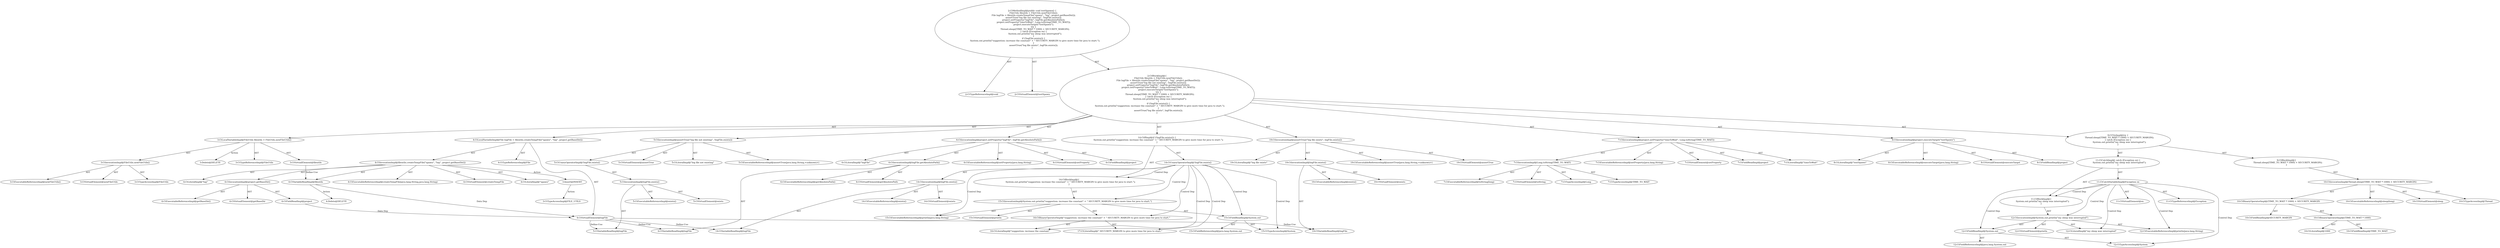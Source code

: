 digraph "testSpawn#?" {
0 [label="2:CtTypeReferenceImpl@void" shape=ellipse]
1 [label="2:CtVirtualElement@testSpawn" shape=ellipse]
2 [label="3:CtTypeReferenceImpl@FileUtils" shape=ellipse]
3 [label="3:CtExecutableReferenceImpl@newFileUtils()" shape=ellipse]
4 [label="3:CtVirtualElement@newFileUtils" shape=ellipse]
5 [label="3:CtTypeAccessImpl@FileUtils" shape=ellipse]
6 [label="3:CtInvocationImpl@FileUtils.newFileUtils()" shape=ellipse]
7 [label="3:CtVirtualElement@fileutils" shape=ellipse]
8 [label="3:CtLocalVariableImpl@FileUtils fileutils = FileUtils.newFileUtils()" shape=ellipse]
9 [label="4:CtTypeReferenceImpl@File" shape=ellipse]
10 [label="4:CtExecutableReferenceImpl@createTempFile(java.lang.String,java.lang.String)" shape=ellipse]
11 [label="4:CtVirtualElement@createTempFile" shape=ellipse]
12 [label="4:CtVariableReadImpl@fileutils" shape=ellipse]
13 [label="4:CtLiteralImpl@\"spawn\"" shape=ellipse]
14 [label="4:CtLiteralImpl@\"log\"" shape=ellipse]
15 [label="4:CtExecutableReferenceImpl@getBaseDir()" shape=ellipse]
16 [label="4:CtVirtualElement@getBaseDir" shape=ellipse]
17 [label="4:CtFieldReadImpl@project" shape=ellipse]
18 [label="4:CtInvocationImpl@project.getBaseDir()" shape=ellipse]
19 [label="4:CtInvocationImpl@fileutils.createTempFile(\"spawn\", \"log\", project.getBaseDir())" shape=ellipse]
20 [label="4:CtVirtualElement@logFile" shape=ellipse]
21 [label="4:CtLocalVariableImpl@File logFile = fileutils.createTempFile(\"spawn\", \"log\", project.getBaseDir())" shape=ellipse]
22 [label="5:CtExecutableReferenceImpl@assertTrue(java.lang.String,<unknown>)" shape=ellipse]
23 [label="5:CtVirtualElement@assertTrue" shape=ellipse]
24 [label="5:CtLiteralImpl@\"log file not existing\"" shape=ellipse]
25 [label="5:CtExecutableReferenceImpl@exists()" shape=ellipse]
26 [label="5:CtVirtualElement@exists" shape=ellipse]
27 [label="5:CtVariableReadImpl@logFile" shape=ellipse]
28 [label="5:CtInvocationImpl@logFile.exists()" shape=ellipse]
29 [label="5:CtUnaryOperatorImpl@!logFile.exists()" shape=ellipse]
30 [label="5:CtInvocationImpl@assertTrue(\"log file not existing\", !logFile.exists())" shape=ellipse]
31 [label="6:CtExecutableReferenceImpl@setProperty(java.lang.String)" shape=ellipse]
32 [label="6:CtVirtualElement@setProperty" shape=ellipse]
33 [label="6:CtFieldReadImpl@project" shape=ellipse]
34 [label="6:CtLiteralImpl@\"logFile\"" shape=ellipse]
35 [label="6:CtExecutableReferenceImpl@getAbsolutePath()" shape=ellipse]
36 [label="6:CtVirtualElement@getAbsolutePath" shape=ellipse]
37 [label="6:CtVariableReadImpl@logFile" shape=ellipse]
38 [label="6:CtInvocationImpl@logFile.getAbsolutePath()" shape=ellipse]
39 [label="6:CtInvocationImpl@project.setProperty(\"logFile\", logFile.getAbsolutePath())" shape=ellipse]
40 [label="7:CtExecutableReferenceImpl@setProperty(java.lang.String)" shape=ellipse]
41 [label="7:CtVirtualElement@setProperty" shape=ellipse]
42 [label="7:CtFieldReadImpl@project" shape=ellipse]
43 [label="7:CtLiteralImpl@\"timeToWait\"" shape=ellipse]
44 [label="7:CtExecutableReferenceImpl@toString(long)" shape=ellipse]
45 [label="7:CtVirtualElement@toString" shape=ellipse]
46 [label="7:CtTypeAccessImpl@Long" shape=ellipse]
47 [label="7:CtTypeAccessImpl@TIME_TO_WAIT" shape=ellipse]
48 [label="7:CtInvocationImpl@Long.toString(TIME_TO_WAIT)" shape=ellipse]
49 [label="7:CtInvocationImpl@project.setProperty(\"timeToWait\", Long.toString(TIME_TO_WAIT))" shape=ellipse]
50 [label="8:CtExecutableReferenceImpl@executeTarget(java.lang.String)" shape=ellipse]
51 [label="8:CtVirtualElement@executeTarget" shape=ellipse]
52 [label="8:CtFieldReadImpl@project" shape=ellipse]
53 [label="8:CtLiteralImpl@\"testSpawn\"" shape=ellipse]
54 [label="8:CtInvocationImpl@project.executeTarget(\"testSpawn\")" shape=ellipse]
55 [label="10:CtExecutableReferenceImpl@sleep(long)" shape=ellipse]
56 [label="10:CtVirtualElement@sleep" shape=ellipse]
57 [label="10:CtTypeAccessImpl@Thread" shape=ellipse]
58 [label="10:CtFieldReadImpl@TIME_TO_WAIT" shape=ellipse]
59 [label="10:CtLiteralImpl@1000" shape=ellipse]
60 [label="10:CtBinaryOperatorImpl@(TIME_TO_WAIT * 1000)" shape=ellipse]
61 [label="10:CtFieldReadImpl@SECURITY_MARGIN" shape=ellipse]
62 [label="10:CtBinaryOperatorImpl@(TIME_TO_WAIT * 1000) + SECURITY_MARGIN" shape=ellipse]
63 [label="10:CtInvocationImpl@Thread.sleep((TIME_TO_WAIT * 1000) + SECURITY_MARGIN)" shape=ellipse]
64 [label="9:CtBlockImpl@\{
    Thread.sleep((TIME_TO_WAIT * 1000) + SECURITY_MARGIN);
\}" shape=ellipse]
65 [label="11:CtVirtualElement@ex" shape=ellipse]
66 [label="11:CtTypeReferenceImpl@Exception" shape=ellipse]
67 [label="11:CtCatchVariableImpl@Exception ex" shape=ellipse]
68 [label="12:CtExecutableReferenceImpl@println(java.lang.String)" shape=ellipse]
69 [label="12:CtVirtualElement@println" shape=ellipse]
70 [label="12:CtTypeAccessImpl@System" shape=ellipse]
71 [label="12:CtFieldReadImpl@System.out" shape=ellipse]
72 [label="12:CtFieldReferenceImpl@java.lang.System.out" shape=ellipse]
73 [label="12:CtLiteralImpl@\"my sleep was interrupted\"" shape=ellipse]
74 [label="12:CtInvocationImpl@System.out.println(\"my sleep was interrupted\")" shape=ellipse]
75 [label="11:CtBlockImpl@\{
    System.out.println(\"my sleep was interrupted\");
\}" shape=ellipse]
76 [label="11:CtCatchImpl@ catch (Exception ex) \{
    System.out.println(\"my sleep was interrupted\");
\}" shape=ellipse]
77 [label="9:CtTryImpl@try \{
    Thread.sleep((TIME_TO_WAIT * 1000) + SECURITY_MARGIN);
\} catch (Exception ex) \{
    System.out.println(\"my sleep was interrupted\");
\}" shape=ellipse]
78 [label="14:CtExecutableReferenceImpl@exists()" shape=ellipse]
79 [label="14:CtVirtualElement@exists" shape=ellipse]
80 [label="14:CtVariableReadImpl@logFile" shape=ellipse]
81 [label="14:CtInvocationImpl@logFile.exists()" shape=ellipse]
82 [label="14:CtUnaryOperatorImpl@!logFile.exists()" shape=ellipse]
83 [label="15:CtExecutableReferenceImpl@println(java.lang.String)" shape=ellipse]
84 [label="15:CtVirtualElement@println" shape=ellipse]
85 [label="15:CtTypeAccessImpl@System" shape=ellipse]
86 [label="15:CtFieldReadImpl@System.out" shape=ellipse]
87 [label="15:CtFieldReferenceImpl@java.lang.System.out" shape=ellipse]
88 [label="16:CtLiteralImpl@\"suggestion: increase the constant\"" shape=ellipse]
89 [label="17:CtLiteralImpl@\" SECURITY_MARGIN to give more time for java to start.\"" shape=ellipse]
90 [label="16:CtBinaryOperatorImpl@\"suggestion: increase the constant\" + \" SECURITY_MARGIN to give more time for java to start.\"" shape=ellipse]
91 [label="15:CtInvocationImpl@System.out.println(\"suggestion: increase the constant\" + \" SECURITY_MARGIN to give more time for java to start.\")" shape=ellipse]
92 [label="14:CtBlockImpl@\{
    System.out.println(\"suggestion: increase the constant\" + \" SECURITY_MARGIN to give more time for java to start.\");
\}" shape=ellipse]
93 [label="14:CtIfImpl@if (!logFile.exists()) \{
    System.out.println(\"suggestion: increase the constant\" + \" SECURITY_MARGIN to give more time for java to start.\");
\}" shape=ellipse]
94 [label="19:CtExecutableReferenceImpl@assertTrue(java.lang.String,<unknown>)" shape=ellipse]
95 [label="19:CtVirtualElement@assertTrue" shape=ellipse]
96 [label="19:CtLiteralImpl@\"log file exists\"" shape=ellipse]
97 [label="19:CtExecutableReferenceImpl@exists()" shape=ellipse]
98 [label="19:CtVirtualElement@exists" shape=ellipse]
99 [label="19:CtVariableReadImpl@logFile" shape=ellipse]
100 [label="19:CtInvocationImpl@logFile.exists()" shape=ellipse]
101 [label="19:CtInvocationImpl@assertTrue(\"log file exists\", logFile.exists())" shape=ellipse]
102 [label="2:CtBlockImpl@\{
    FileUtils fileutils = FileUtils.newFileUtils();
    File logFile = fileutils.createTempFile(\"spawn\", \"log\", project.getBaseDir());
    assertTrue(\"log file not existing\", !logFile.exists());
    project.setProperty(\"logFile\", logFile.getAbsolutePath());
    project.setProperty(\"timeToWait\", Long.toString(TIME_TO_WAIT));
    project.executeTarget(\"testSpawn\");
    try \{
        Thread.sleep((TIME_TO_WAIT * 1000) + SECURITY_MARGIN);
    \} catch (Exception ex) \{
        System.out.println(\"my sleep was interrupted\");
    \}
    if (!logFile.exists()) \{
        System.out.println(\"suggestion: increase the constant\" + \" SECURITY_MARGIN to give more time for java to start.\");
    \}
    assertTrue(\"log file exists\", logFile.exists());
\}" shape=ellipse]
103 [label="2:CtMethodImpl@public void testSpawn() \{
    FileUtils fileutils = FileUtils.newFileUtils();
    File logFile = fileutils.createTempFile(\"spawn\", \"log\", project.getBaseDir());
    assertTrue(\"log file not existing\", !logFile.exists());
    project.setProperty(\"logFile\", logFile.getAbsolutePath());
    project.setProperty(\"timeToWait\", Long.toString(TIME_TO_WAIT));
    project.executeTarget(\"testSpawn\");
    try \{
        Thread.sleep((TIME_TO_WAIT * 1000) + SECURITY_MARGIN);
    \} catch (Exception ex) \{
        System.out.println(\"my sleep was interrupted\");
    \}
    if (!logFile.exists()) \{
        System.out.println(\"suggestion: increase the constant\" + \" SECURITY_MARGIN to give more time for java to start.\");
    \}
    assertTrue(\"log file exists\", logFile.exists());
\}" shape=ellipse]
104 [label="3:Delete@DELETE" shape=ellipse]
105 [label="4:Delete@DELETE" shape=ellipse]
106 [label="3:Insert@INSERT" shape=ellipse]
107 [label="3:CtTypeAccessImpl@FILE_UTILS" shape=ellipse]
6 -> 4 [label="AST"];
6 -> 5 [label="AST"];
6 -> 3 [label="AST"];
7 -> 12 [label="Define-Use"];
8 -> 7 [label="AST"];
8 -> 2 [label="AST"];
8 -> 6 [label="AST"];
8 -> 104 [label="Action"];
12 -> 20 [label="Data Dep"];
12 -> 105 [label="Action"];
17 -> 20 [label="Data Dep"];
18 -> 16 [label="AST"];
18 -> 17 [label="AST"];
18 -> 15 [label="AST"];
19 -> 11 [label="AST"];
19 -> 12 [label="AST"];
19 -> 10 [label="AST"];
19 -> 13 [label="AST"];
19 -> 14 [label="AST"];
19 -> 18 [label="AST"];
19 -> 106 [label="Action"];
20 -> 27 [label="Define-Use"];
20 -> 37 [label="Define-Use"];
20 -> 80 [label="Define-Use"];
20 -> 99 [label="Define-Use"];
21 -> 20 [label="AST"];
21 -> 9 [label="AST"];
21 -> 19 [label="AST"];
28 -> 26 [label="AST"];
28 -> 27 [label="AST"];
28 -> 25 [label="AST"];
29 -> 28 [label="AST"];
30 -> 23 [label="AST"];
30 -> 22 [label="AST"];
30 -> 24 [label="AST"];
30 -> 29 [label="AST"];
38 -> 36 [label="AST"];
38 -> 37 [label="AST"];
38 -> 35 [label="AST"];
39 -> 32 [label="AST"];
39 -> 33 [label="AST"];
39 -> 31 [label="AST"];
39 -> 34 [label="AST"];
39 -> 38 [label="AST"];
48 -> 45 [label="AST"];
48 -> 46 [label="AST"];
48 -> 44 [label="AST"];
48 -> 47 [label="AST"];
49 -> 41 [label="AST"];
49 -> 42 [label="AST"];
49 -> 40 [label="AST"];
49 -> 43 [label="AST"];
49 -> 48 [label="AST"];
54 -> 51 [label="AST"];
54 -> 52 [label="AST"];
54 -> 50 [label="AST"];
54 -> 53 [label="AST"];
60 -> 58 [label="AST"];
60 -> 59 [label="AST"];
62 -> 60 [label="AST"];
62 -> 61 [label="AST"];
63 -> 56 [label="AST"];
63 -> 57 [label="AST"];
63 -> 55 [label="AST"];
63 -> 62 [label="AST"];
64 -> 63 [label="AST"];
67 -> 65 [label="AST"];
67 -> 66 [label="AST"];
67 -> 75 [label="Control Dep"];
67 -> 74 [label="Control Dep"];
67 -> 68 [label="Control Dep"];
67 -> 71 [label="Control Dep"];
67 -> 70 [label="Control Dep"];
67 -> 73 [label="Control Dep"];
71 -> 70 [label="AST"];
71 -> 72 [label="AST"];
74 -> 69 [label="AST"];
74 -> 71 [label="AST"];
74 -> 68 [label="AST"];
74 -> 73 [label="AST"];
75 -> 74 [label="AST"];
76 -> 67 [label="AST"];
76 -> 75 [label="AST"];
77 -> 64 [label="AST"];
77 -> 76 [label="AST"];
81 -> 79 [label="AST"];
81 -> 80 [label="AST"];
81 -> 78 [label="AST"];
82 -> 81 [label="AST"];
82 -> 92 [label="Control Dep"];
82 -> 91 [label="Control Dep"];
82 -> 83 [label="Control Dep"];
82 -> 86 [label="Control Dep"];
82 -> 85 [label="Control Dep"];
82 -> 90 [label="Control Dep"];
82 -> 88 [label="Control Dep"];
82 -> 89 [label="Control Dep"];
86 -> 85 [label="AST"];
86 -> 87 [label="AST"];
90 -> 88 [label="AST"];
90 -> 89 [label="AST"];
91 -> 84 [label="AST"];
91 -> 86 [label="AST"];
91 -> 83 [label="AST"];
91 -> 90 [label="AST"];
92 -> 91 [label="AST"];
93 -> 82 [label="AST"];
93 -> 92 [label="AST"];
100 -> 98 [label="AST"];
100 -> 99 [label="AST"];
100 -> 97 [label="AST"];
101 -> 95 [label="AST"];
101 -> 94 [label="AST"];
101 -> 96 [label="AST"];
101 -> 100 [label="AST"];
102 -> 8 [label="AST"];
102 -> 21 [label="AST"];
102 -> 30 [label="AST"];
102 -> 39 [label="AST"];
102 -> 49 [label="AST"];
102 -> 54 [label="AST"];
102 -> 77 [label="AST"];
102 -> 93 [label="AST"];
102 -> 101 [label="AST"];
103 -> 1 [label="AST"];
103 -> 0 [label="AST"];
103 -> 102 [label="AST"];
106 -> 107 [label="Action"];
}